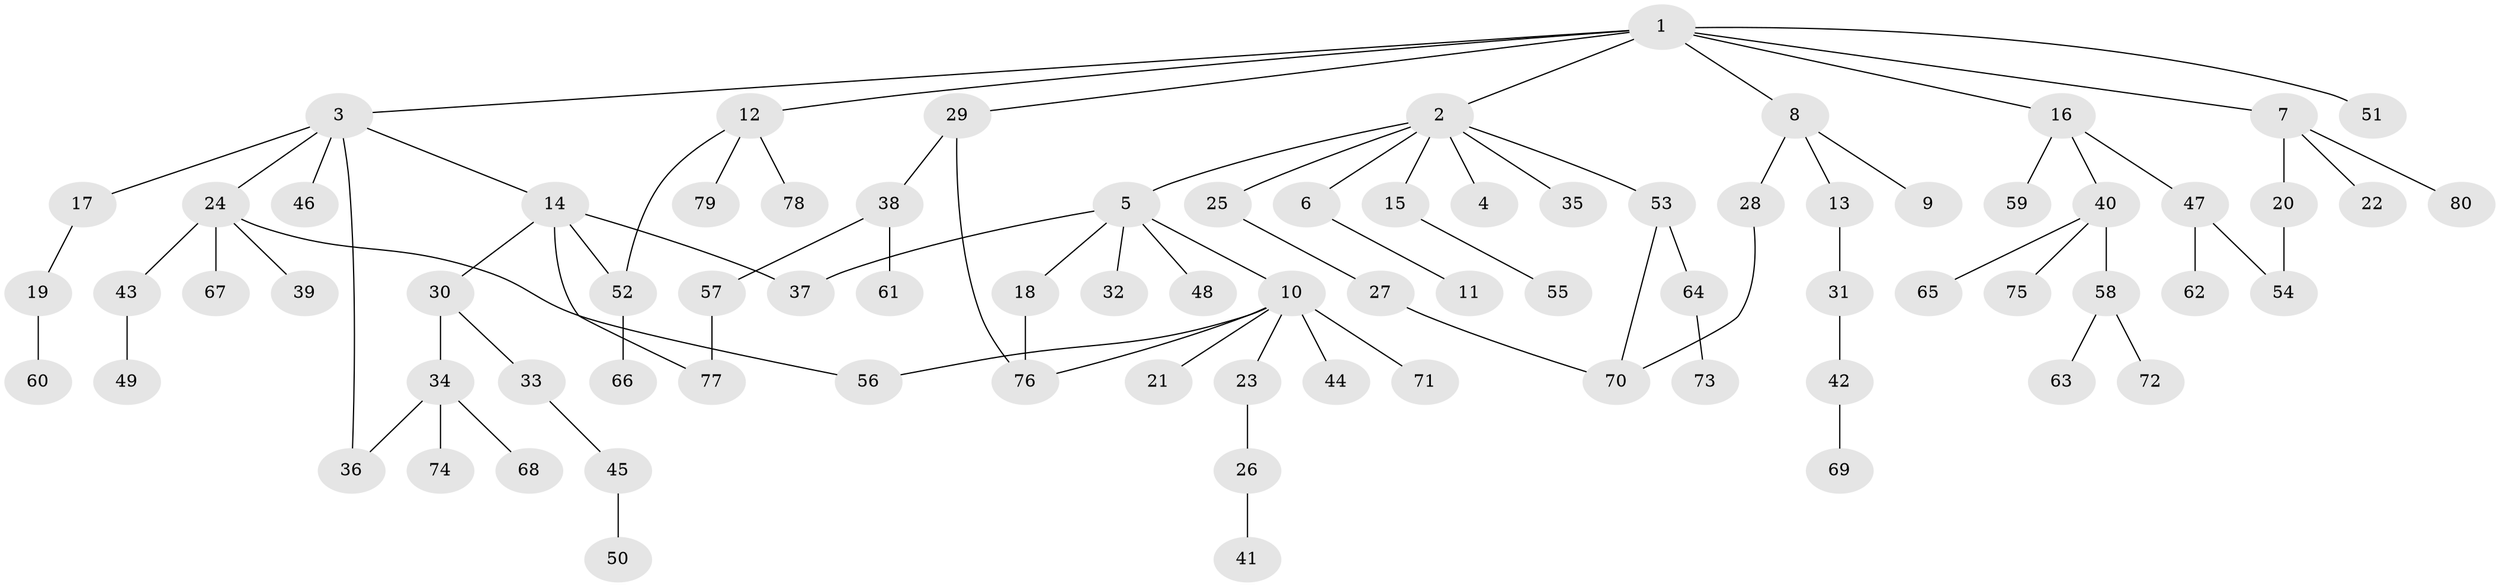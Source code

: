 // coarse degree distribution, {10: 0.017857142857142856, 12: 0.017857142857142856, 9: 0.017857142857142856, 1: 0.48214285714285715, 4: 0.07142857142857142, 6: 0.03571428571428571, 3: 0.07142857142857142, 2: 0.2857142857142857}
// Generated by graph-tools (version 1.1) at 2025/51/02/27/25 19:51:38]
// undirected, 80 vertices, 89 edges
graph export_dot {
graph [start="1"]
  node [color=gray90,style=filled];
  1;
  2;
  3;
  4;
  5;
  6;
  7;
  8;
  9;
  10;
  11;
  12;
  13;
  14;
  15;
  16;
  17;
  18;
  19;
  20;
  21;
  22;
  23;
  24;
  25;
  26;
  27;
  28;
  29;
  30;
  31;
  32;
  33;
  34;
  35;
  36;
  37;
  38;
  39;
  40;
  41;
  42;
  43;
  44;
  45;
  46;
  47;
  48;
  49;
  50;
  51;
  52;
  53;
  54;
  55;
  56;
  57;
  58;
  59;
  60;
  61;
  62;
  63;
  64;
  65;
  66;
  67;
  68;
  69;
  70;
  71;
  72;
  73;
  74;
  75;
  76;
  77;
  78;
  79;
  80;
  1 -- 2;
  1 -- 3;
  1 -- 7;
  1 -- 8;
  1 -- 12;
  1 -- 16;
  1 -- 29;
  1 -- 51;
  2 -- 4;
  2 -- 5;
  2 -- 6;
  2 -- 15;
  2 -- 25;
  2 -- 35;
  2 -- 53;
  3 -- 14;
  3 -- 17;
  3 -- 24;
  3 -- 36;
  3 -- 46;
  5 -- 10;
  5 -- 18;
  5 -- 32;
  5 -- 48;
  5 -- 37;
  6 -- 11;
  7 -- 20;
  7 -- 22;
  7 -- 80;
  8 -- 9;
  8 -- 13;
  8 -- 28;
  10 -- 21;
  10 -- 23;
  10 -- 44;
  10 -- 56;
  10 -- 71;
  10 -- 76;
  12 -- 78;
  12 -- 79;
  12 -- 52;
  13 -- 31;
  14 -- 30;
  14 -- 37;
  14 -- 52;
  14 -- 77;
  15 -- 55;
  16 -- 40;
  16 -- 47;
  16 -- 59;
  17 -- 19;
  18 -- 76;
  19 -- 60;
  20 -- 54;
  23 -- 26;
  24 -- 39;
  24 -- 43;
  24 -- 67;
  24 -- 56;
  25 -- 27;
  26 -- 41;
  27 -- 70;
  28 -- 70;
  29 -- 38;
  29 -- 76;
  30 -- 33;
  30 -- 34;
  31 -- 42;
  33 -- 45;
  34 -- 68;
  34 -- 74;
  34 -- 36;
  38 -- 57;
  38 -- 61;
  40 -- 58;
  40 -- 65;
  40 -- 75;
  42 -- 69;
  43 -- 49;
  45 -- 50;
  47 -- 62;
  47 -- 54;
  52 -- 66;
  53 -- 64;
  53 -- 70;
  57 -- 77;
  58 -- 63;
  58 -- 72;
  64 -- 73;
}
